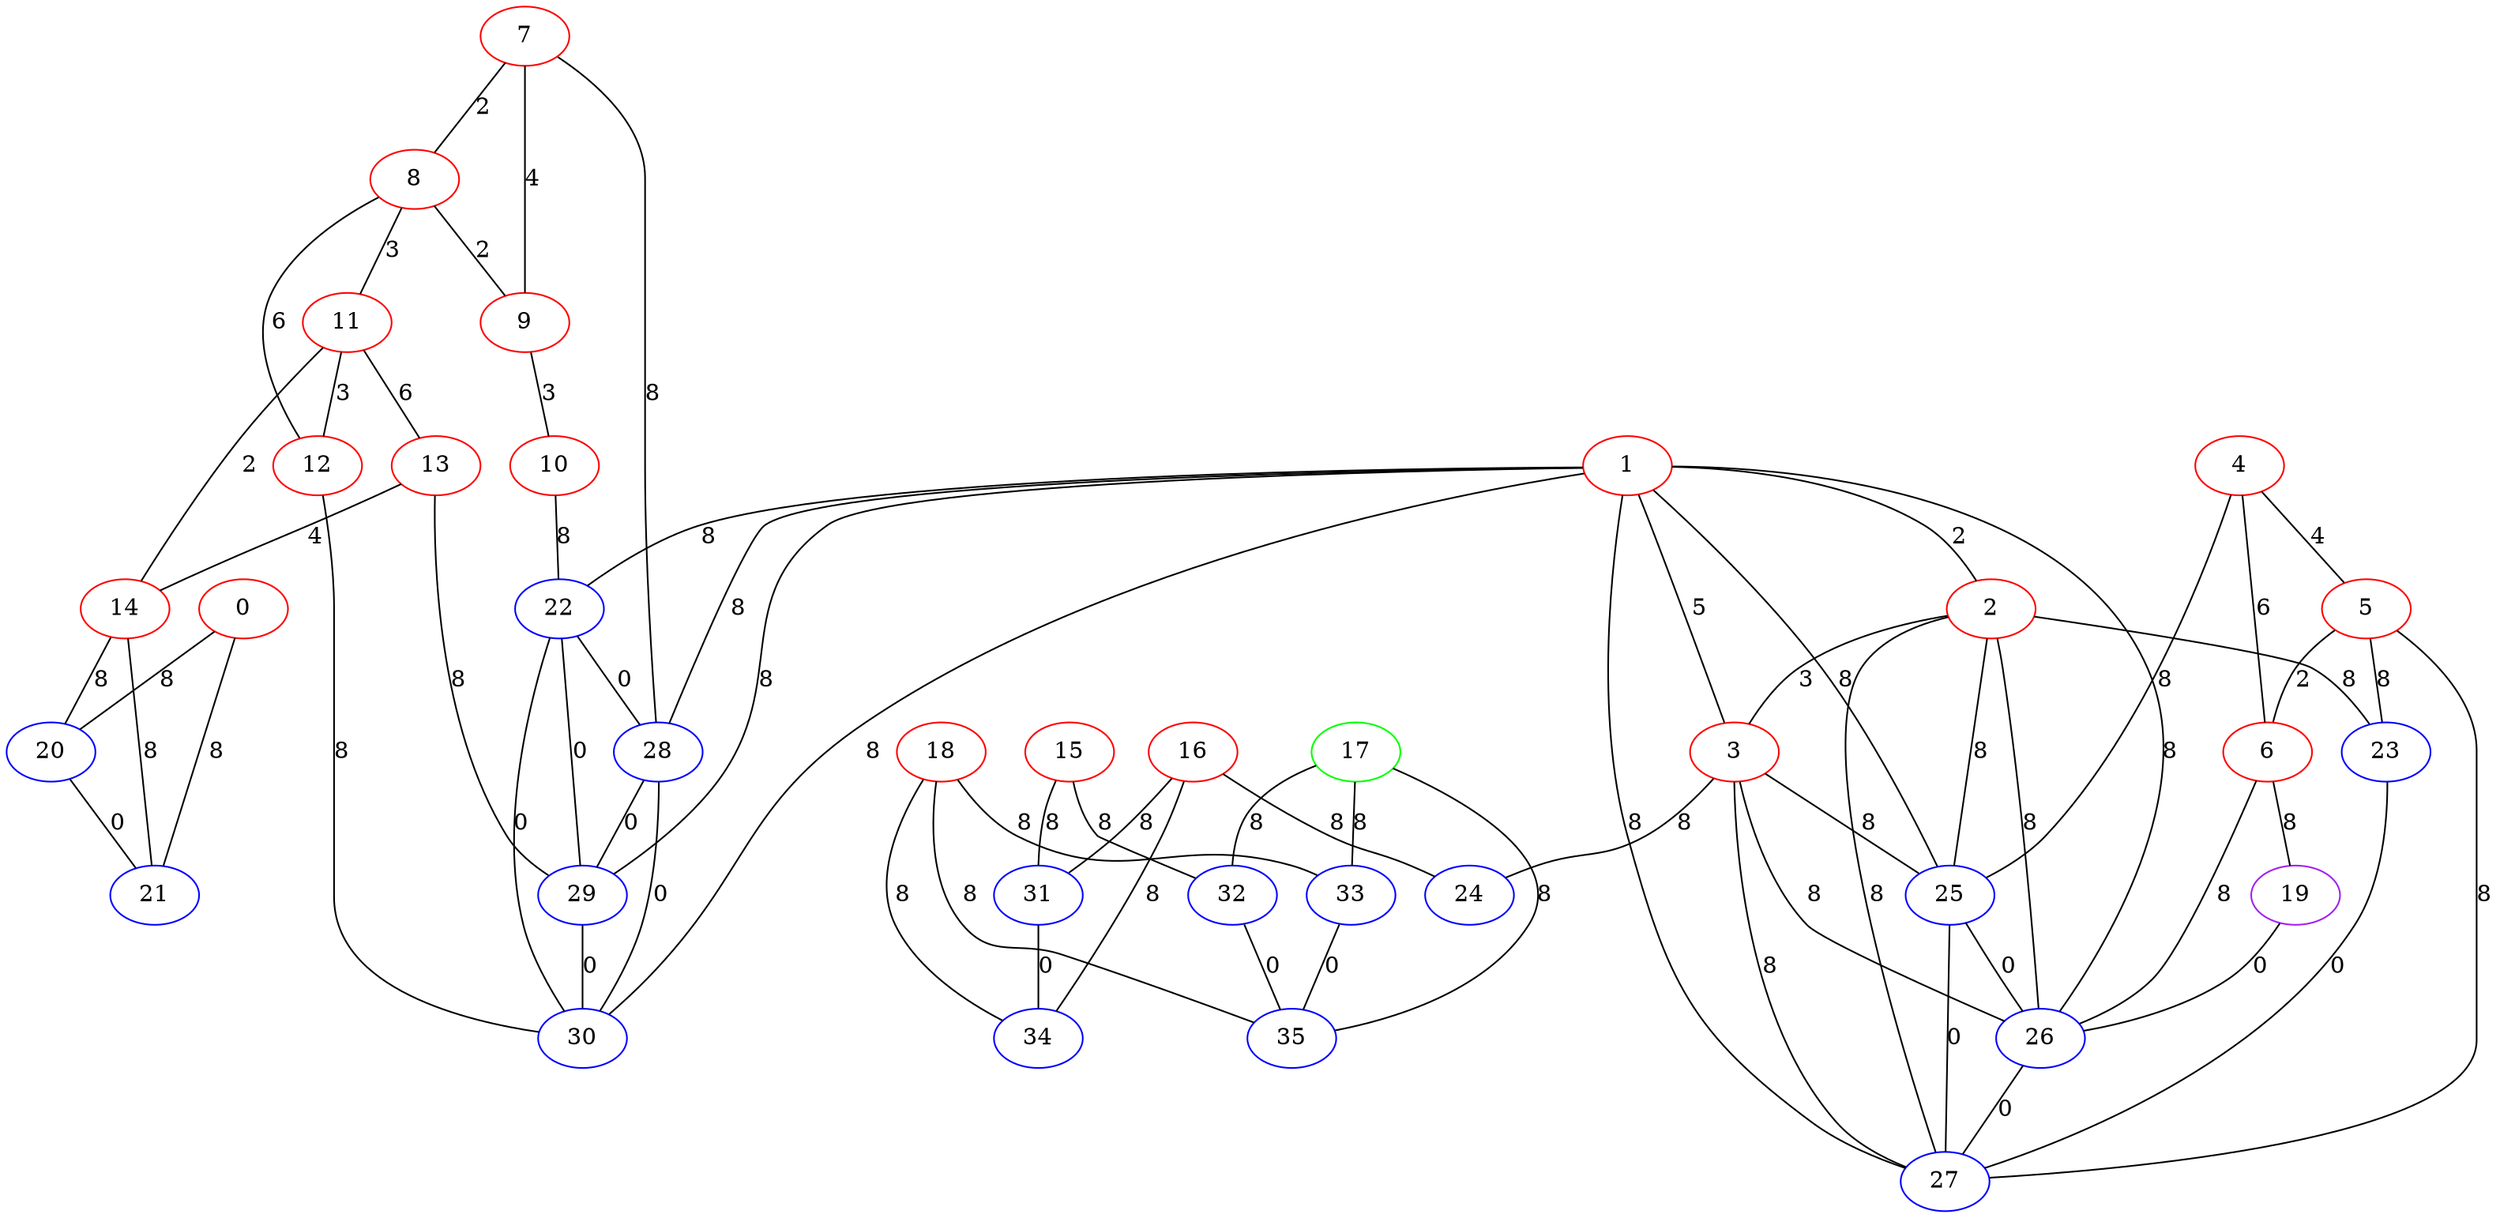 graph "" {
0 [color=red, weight=1];
1 [color=red, weight=1];
2 [color=red, weight=1];
3 [color=red, weight=1];
4 [color=red, weight=1];
5 [color=red, weight=1];
6 [color=red, weight=1];
7 [color=red, weight=1];
8 [color=red, weight=1];
9 [color=red, weight=1];
10 [color=red, weight=1];
11 [color=red, weight=1];
12 [color=red, weight=1];
13 [color=red, weight=1];
14 [color=red, weight=1];
15 [color=red, weight=1];
16 [color=red, weight=1];
17 [color=green, weight=2];
18 [color=red, weight=1];
19 [color=purple, weight=4];
20 [color=blue, weight=3];
21 [color=blue, weight=3];
22 [color=blue, weight=3];
23 [color=blue, weight=3];
24 [color=blue, weight=3];
25 [color=blue, weight=3];
26 [color=blue, weight=3];
27 [color=blue, weight=3];
28 [color=blue, weight=3];
29 [color=blue, weight=3];
30 [color=blue, weight=3];
31 [color=blue, weight=3];
32 [color=blue, weight=3];
33 [color=blue, weight=3];
34 [color=blue, weight=3];
35 [color=blue, weight=3];
0 -- 20  [key=0, label=8];
0 -- 21  [key=0, label=8];
1 -- 2  [key=0, label=2];
1 -- 3  [key=0, label=5];
1 -- 22  [key=0, label=8];
1 -- 25  [key=0, label=8];
1 -- 26  [key=0, label=8];
1 -- 27  [key=0, label=8];
1 -- 28  [key=0, label=8];
1 -- 29  [key=0, label=8];
1 -- 30  [key=0, label=8];
2 -- 3  [key=0, label=3];
2 -- 23  [key=0, label=8];
2 -- 25  [key=0, label=8];
2 -- 26  [key=0, label=8];
2 -- 27  [key=0, label=8];
3 -- 24  [key=0, label=8];
3 -- 25  [key=0, label=8];
3 -- 26  [key=0, label=8];
3 -- 27  [key=0, label=8];
4 -- 25  [key=0, label=8];
4 -- 5  [key=0, label=4];
4 -- 6  [key=0, label=6];
5 -- 27  [key=0, label=8];
5 -- 6  [key=0, label=2];
5 -- 23  [key=0, label=8];
6 -- 26  [key=0, label=8];
6 -- 19  [key=0, label=8];
7 -- 8  [key=0, label=2];
7 -- 9  [key=0, label=4];
7 -- 28  [key=0, label=8];
8 -- 9  [key=0, label=2];
8 -- 11  [key=0, label=3];
8 -- 12  [key=0, label=6];
9 -- 10  [key=0, label=3];
10 -- 22  [key=0, label=8];
11 -- 12  [key=0, label=3];
11 -- 13  [key=0, label=6];
11 -- 14  [key=0, label=2];
12 -- 30  [key=0, label=8];
13 -- 29  [key=0, label=8];
13 -- 14  [key=0, label=4];
14 -- 20  [key=0, label=8];
14 -- 21  [key=0, label=8];
15 -- 32  [key=0, label=8];
15 -- 31  [key=0, label=8];
16 -- 24  [key=0, label=8];
16 -- 34  [key=0, label=8];
16 -- 31  [key=0, label=8];
17 -- 32  [key=0, label=8];
17 -- 33  [key=0, label=8];
17 -- 35  [key=0, label=8];
18 -- 33  [key=0, label=8];
18 -- 34  [key=0, label=8];
18 -- 35  [key=0, label=8];
19 -- 26  [key=0, label=0];
20 -- 21  [key=0, label=0];
22 -- 28  [key=0, label=0];
22 -- 29  [key=0, label=0];
22 -- 30  [key=0, label=0];
23 -- 27  [key=0, label=0];
25 -- 26  [key=0, label=0];
25 -- 27  [key=0, label=0];
26 -- 27  [key=0, label=0];
28 -- 30  [key=0, label=0];
28 -- 29  [key=0, label=0];
29 -- 30  [key=0, label=0];
31 -- 34  [key=0, label=0];
32 -- 35  [key=0, label=0];
33 -- 35  [key=0, label=0];
}
